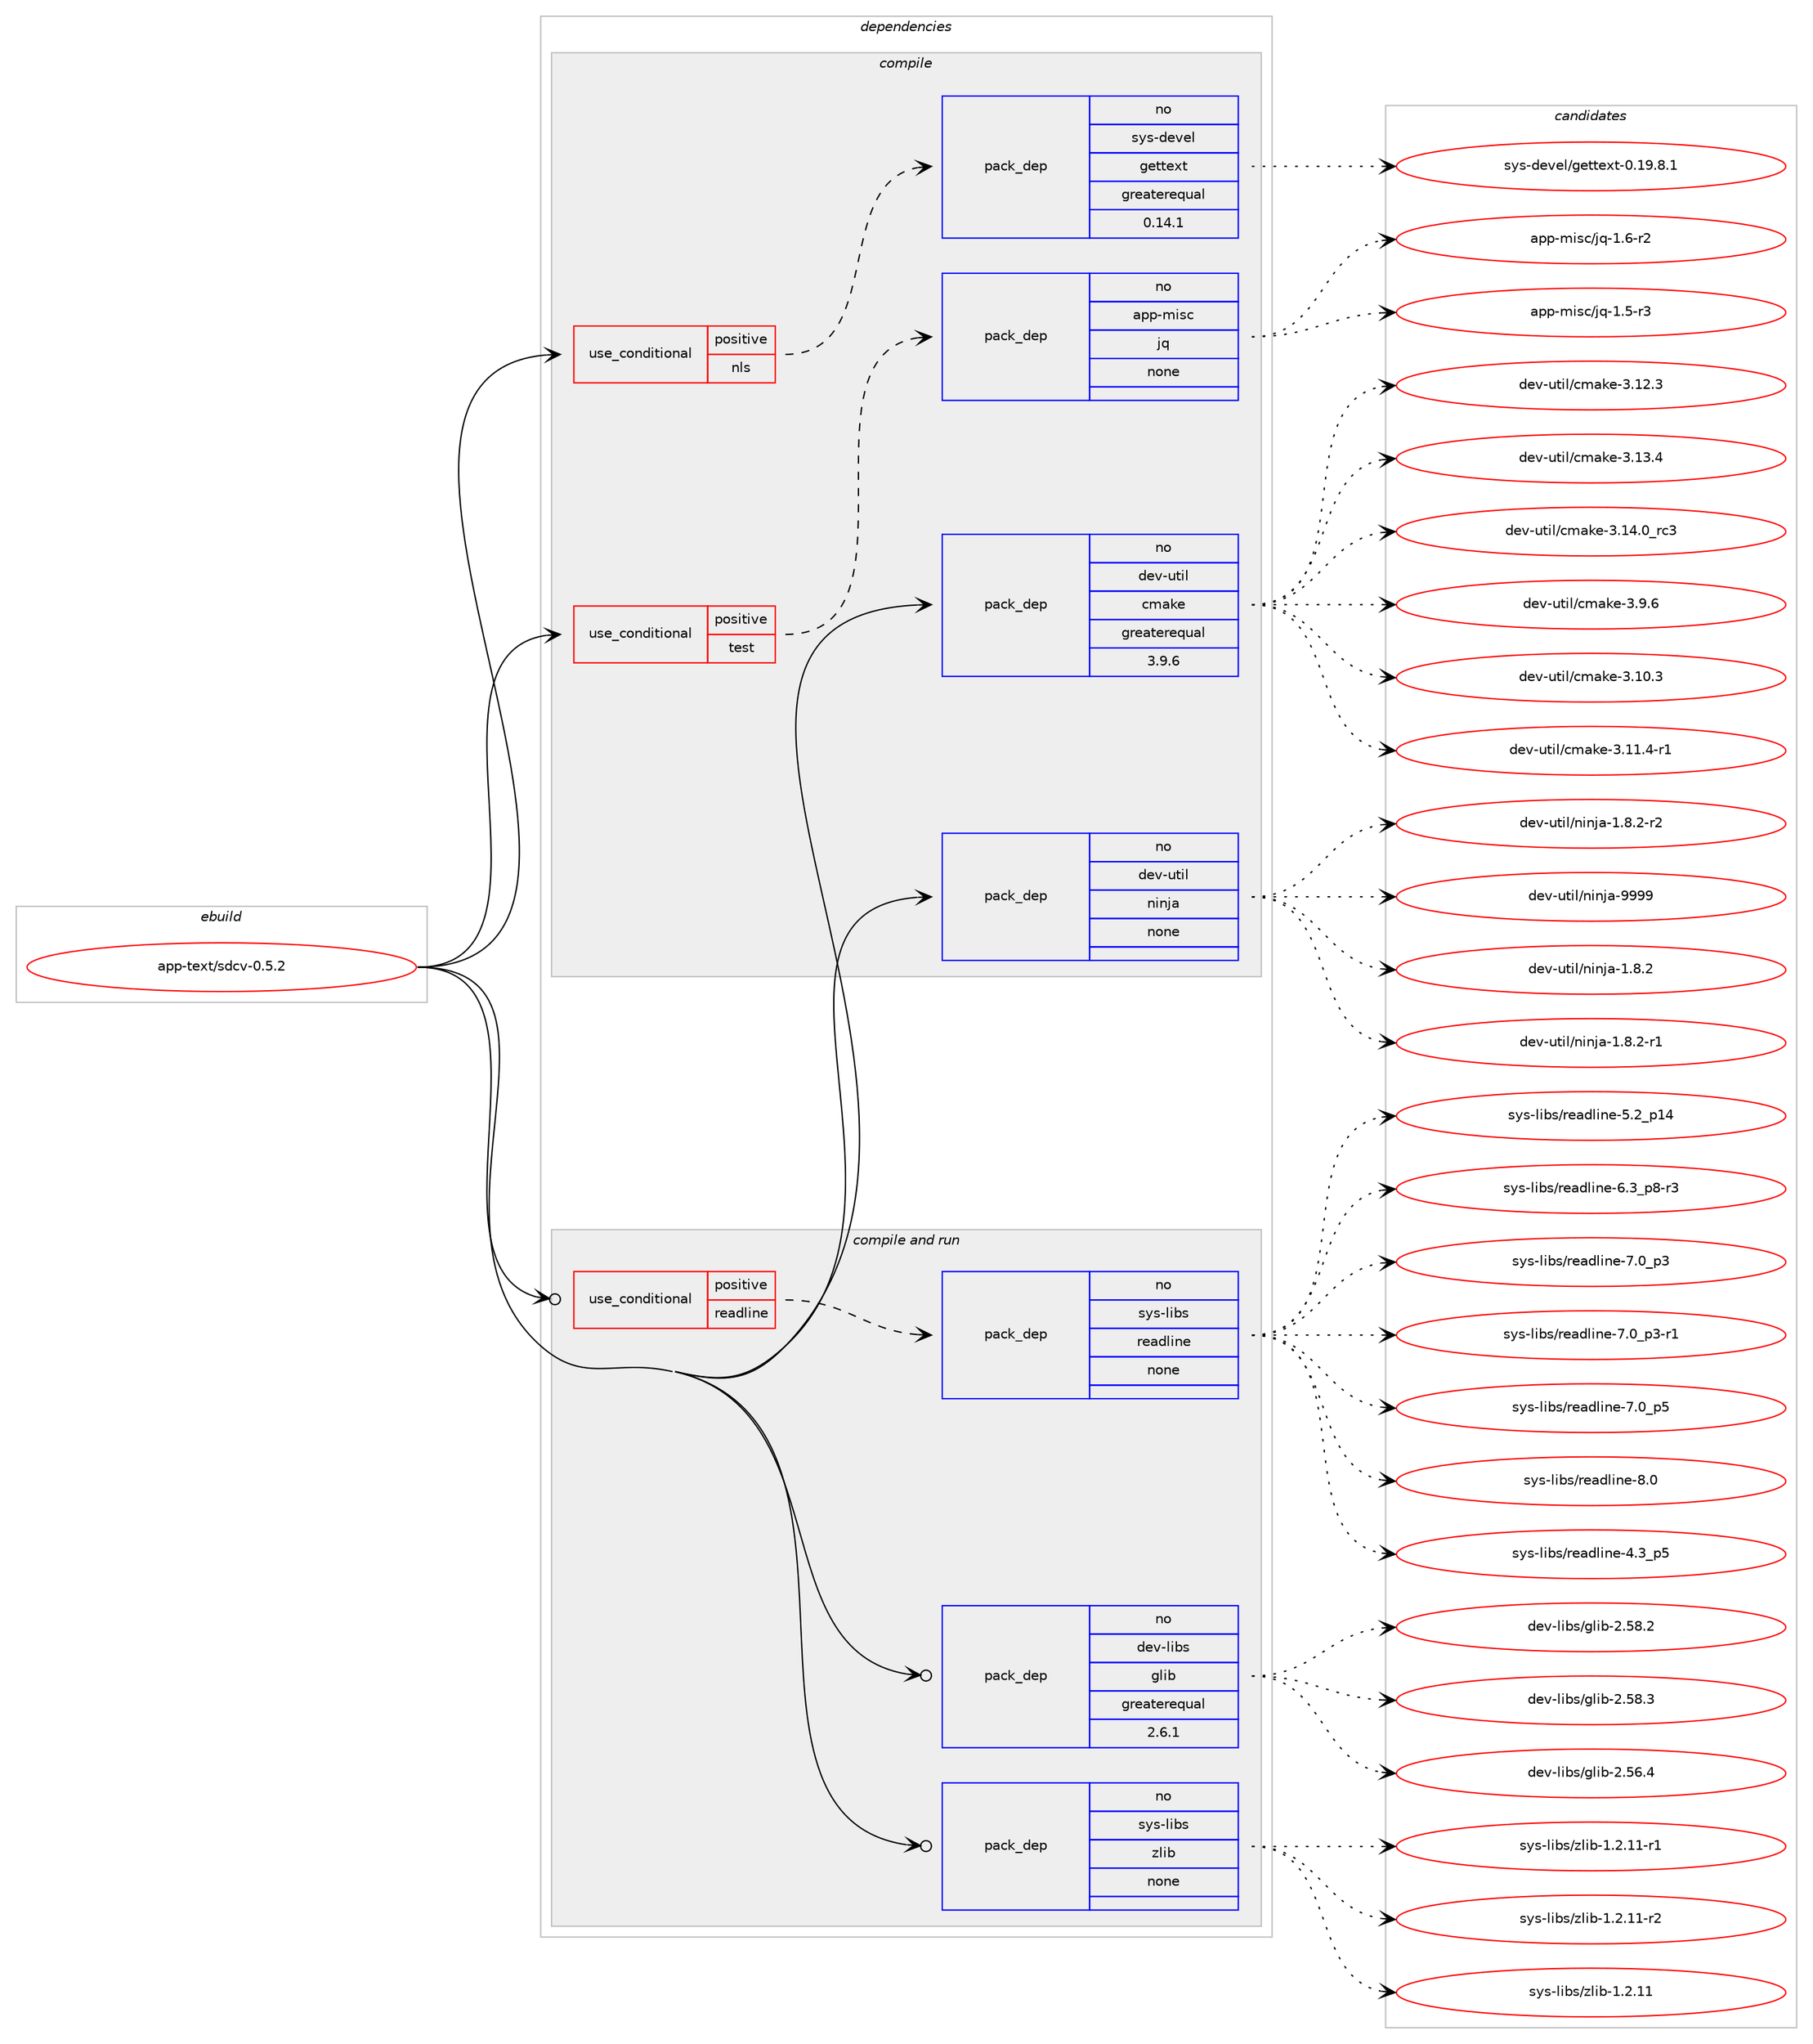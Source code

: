 digraph prolog {

# *************
# Graph options
# *************

newrank=true;
concentrate=true;
compound=true;
graph [rankdir=LR,fontname=Helvetica,fontsize=10,ranksep=1.5];#, ranksep=2.5, nodesep=0.2];
edge  [arrowhead=vee];
node  [fontname=Helvetica,fontsize=10];

# **********
# The ebuild
# **********

subgraph cluster_leftcol {
color=gray;
rank=same;
label=<<i>ebuild</i>>;
id [label="app-text/sdcv-0.5.2", color=red, width=4, href="../app-text/sdcv-0.5.2.svg"];
}

# ****************
# The dependencies
# ****************

subgraph cluster_midcol {
color=gray;
label=<<i>dependencies</i>>;
subgraph cluster_compile {
fillcolor="#eeeeee";
style=filled;
label=<<i>compile</i>>;
subgraph cond356063 {
dependency1312329 [label=<<TABLE BORDER="0" CELLBORDER="1" CELLSPACING="0" CELLPADDING="4"><TR><TD ROWSPAN="3" CELLPADDING="10">use_conditional</TD></TR><TR><TD>positive</TD></TR><TR><TD>nls</TD></TR></TABLE>>, shape=none, color=red];
subgraph pack935713 {
dependency1312330 [label=<<TABLE BORDER="0" CELLBORDER="1" CELLSPACING="0" CELLPADDING="4" WIDTH="220"><TR><TD ROWSPAN="6" CELLPADDING="30">pack_dep</TD></TR><TR><TD WIDTH="110">no</TD></TR><TR><TD>sys-devel</TD></TR><TR><TD>gettext</TD></TR><TR><TD>greaterequal</TD></TR><TR><TD>0.14.1</TD></TR></TABLE>>, shape=none, color=blue];
}
dependency1312329:e -> dependency1312330:w [weight=20,style="dashed",arrowhead="vee"];
}
id:e -> dependency1312329:w [weight=20,style="solid",arrowhead="vee"];
subgraph cond356064 {
dependency1312331 [label=<<TABLE BORDER="0" CELLBORDER="1" CELLSPACING="0" CELLPADDING="4"><TR><TD ROWSPAN="3" CELLPADDING="10">use_conditional</TD></TR><TR><TD>positive</TD></TR><TR><TD>test</TD></TR></TABLE>>, shape=none, color=red];
subgraph pack935714 {
dependency1312332 [label=<<TABLE BORDER="0" CELLBORDER="1" CELLSPACING="0" CELLPADDING="4" WIDTH="220"><TR><TD ROWSPAN="6" CELLPADDING="30">pack_dep</TD></TR><TR><TD WIDTH="110">no</TD></TR><TR><TD>app-misc</TD></TR><TR><TD>jq</TD></TR><TR><TD>none</TD></TR><TR><TD></TD></TR></TABLE>>, shape=none, color=blue];
}
dependency1312331:e -> dependency1312332:w [weight=20,style="dashed",arrowhead="vee"];
}
id:e -> dependency1312331:w [weight=20,style="solid",arrowhead="vee"];
subgraph pack935715 {
dependency1312333 [label=<<TABLE BORDER="0" CELLBORDER="1" CELLSPACING="0" CELLPADDING="4" WIDTH="220"><TR><TD ROWSPAN="6" CELLPADDING="30">pack_dep</TD></TR><TR><TD WIDTH="110">no</TD></TR><TR><TD>dev-util</TD></TR><TR><TD>cmake</TD></TR><TR><TD>greaterequal</TD></TR><TR><TD>3.9.6</TD></TR></TABLE>>, shape=none, color=blue];
}
id:e -> dependency1312333:w [weight=20,style="solid",arrowhead="vee"];
subgraph pack935716 {
dependency1312334 [label=<<TABLE BORDER="0" CELLBORDER="1" CELLSPACING="0" CELLPADDING="4" WIDTH="220"><TR><TD ROWSPAN="6" CELLPADDING="30">pack_dep</TD></TR><TR><TD WIDTH="110">no</TD></TR><TR><TD>dev-util</TD></TR><TR><TD>ninja</TD></TR><TR><TD>none</TD></TR><TR><TD></TD></TR></TABLE>>, shape=none, color=blue];
}
id:e -> dependency1312334:w [weight=20,style="solid",arrowhead="vee"];
}
subgraph cluster_compileandrun {
fillcolor="#eeeeee";
style=filled;
label=<<i>compile and run</i>>;
subgraph cond356065 {
dependency1312335 [label=<<TABLE BORDER="0" CELLBORDER="1" CELLSPACING="0" CELLPADDING="4"><TR><TD ROWSPAN="3" CELLPADDING="10">use_conditional</TD></TR><TR><TD>positive</TD></TR><TR><TD>readline</TD></TR></TABLE>>, shape=none, color=red];
subgraph pack935717 {
dependency1312336 [label=<<TABLE BORDER="0" CELLBORDER="1" CELLSPACING="0" CELLPADDING="4" WIDTH="220"><TR><TD ROWSPAN="6" CELLPADDING="30">pack_dep</TD></TR><TR><TD WIDTH="110">no</TD></TR><TR><TD>sys-libs</TD></TR><TR><TD>readline</TD></TR><TR><TD>none</TD></TR><TR><TD></TD></TR></TABLE>>, shape=none, color=blue];
}
dependency1312335:e -> dependency1312336:w [weight=20,style="dashed",arrowhead="vee"];
}
id:e -> dependency1312335:w [weight=20,style="solid",arrowhead="odotvee"];
subgraph pack935718 {
dependency1312337 [label=<<TABLE BORDER="0" CELLBORDER="1" CELLSPACING="0" CELLPADDING="4" WIDTH="220"><TR><TD ROWSPAN="6" CELLPADDING="30">pack_dep</TD></TR><TR><TD WIDTH="110">no</TD></TR><TR><TD>dev-libs</TD></TR><TR><TD>glib</TD></TR><TR><TD>greaterequal</TD></TR><TR><TD>2.6.1</TD></TR></TABLE>>, shape=none, color=blue];
}
id:e -> dependency1312337:w [weight=20,style="solid",arrowhead="odotvee"];
subgraph pack935719 {
dependency1312338 [label=<<TABLE BORDER="0" CELLBORDER="1" CELLSPACING="0" CELLPADDING="4" WIDTH="220"><TR><TD ROWSPAN="6" CELLPADDING="30">pack_dep</TD></TR><TR><TD WIDTH="110">no</TD></TR><TR><TD>sys-libs</TD></TR><TR><TD>zlib</TD></TR><TR><TD>none</TD></TR><TR><TD></TD></TR></TABLE>>, shape=none, color=blue];
}
id:e -> dependency1312338:w [weight=20,style="solid",arrowhead="odotvee"];
}
subgraph cluster_run {
fillcolor="#eeeeee";
style=filled;
label=<<i>run</i>>;
}
}

# **************
# The candidates
# **************

subgraph cluster_choices {
rank=same;
color=gray;
label=<<i>candidates</i>>;

subgraph choice935713 {
color=black;
nodesep=1;
choice1151211154510010111810110847103101116116101120116454846495746564649 [label="sys-devel/gettext-0.19.8.1", color=red, width=4,href="../sys-devel/gettext-0.19.8.1.svg"];
dependency1312330:e -> choice1151211154510010111810110847103101116116101120116454846495746564649:w [style=dotted,weight="100"];
}
subgraph choice935714 {
color=black;
nodesep=1;
choice97112112451091051159947106113454946534511451 [label="app-misc/jq-1.5-r3", color=red, width=4,href="../app-misc/jq-1.5-r3.svg"];
choice97112112451091051159947106113454946544511450 [label="app-misc/jq-1.6-r2", color=red, width=4,href="../app-misc/jq-1.6-r2.svg"];
dependency1312332:e -> choice97112112451091051159947106113454946534511451:w [style=dotted,weight="100"];
dependency1312332:e -> choice97112112451091051159947106113454946544511450:w [style=dotted,weight="100"];
}
subgraph choice935715 {
color=black;
nodesep=1;
choice1001011184511711610510847991099710710145514649484651 [label="dev-util/cmake-3.10.3", color=red, width=4,href="../dev-util/cmake-3.10.3.svg"];
choice10010111845117116105108479910997107101455146494946524511449 [label="dev-util/cmake-3.11.4-r1", color=red, width=4,href="../dev-util/cmake-3.11.4-r1.svg"];
choice1001011184511711610510847991099710710145514649504651 [label="dev-util/cmake-3.12.3", color=red, width=4,href="../dev-util/cmake-3.12.3.svg"];
choice1001011184511711610510847991099710710145514649514652 [label="dev-util/cmake-3.13.4", color=red, width=4,href="../dev-util/cmake-3.13.4.svg"];
choice1001011184511711610510847991099710710145514649524648951149951 [label="dev-util/cmake-3.14.0_rc3", color=red, width=4,href="../dev-util/cmake-3.14.0_rc3.svg"];
choice10010111845117116105108479910997107101455146574654 [label="dev-util/cmake-3.9.6", color=red, width=4,href="../dev-util/cmake-3.9.6.svg"];
dependency1312333:e -> choice1001011184511711610510847991099710710145514649484651:w [style=dotted,weight="100"];
dependency1312333:e -> choice10010111845117116105108479910997107101455146494946524511449:w [style=dotted,weight="100"];
dependency1312333:e -> choice1001011184511711610510847991099710710145514649504651:w [style=dotted,weight="100"];
dependency1312333:e -> choice1001011184511711610510847991099710710145514649514652:w [style=dotted,weight="100"];
dependency1312333:e -> choice1001011184511711610510847991099710710145514649524648951149951:w [style=dotted,weight="100"];
dependency1312333:e -> choice10010111845117116105108479910997107101455146574654:w [style=dotted,weight="100"];
}
subgraph choice935716 {
color=black;
nodesep=1;
choice100101118451171161051084711010511010697454946564650 [label="dev-util/ninja-1.8.2", color=red, width=4,href="../dev-util/ninja-1.8.2.svg"];
choice1001011184511711610510847110105110106974549465646504511449 [label="dev-util/ninja-1.8.2-r1", color=red, width=4,href="../dev-util/ninja-1.8.2-r1.svg"];
choice1001011184511711610510847110105110106974549465646504511450 [label="dev-util/ninja-1.8.2-r2", color=red, width=4,href="../dev-util/ninja-1.8.2-r2.svg"];
choice1001011184511711610510847110105110106974557575757 [label="dev-util/ninja-9999", color=red, width=4,href="../dev-util/ninja-9999.svg"];
dependency1312334:e -> choice100101118451171161051084711010511010697454946564650:w [style=dotted,weight="100"];
dependency1312334:e -> choice1001011184511711610510847110105110106974549465646504511449:w [style=dotted,weight="100"];
dependency1312334:e -> choice1001011184511711610510847110105110106974549465646504511450:w [style=dotted,weight="100"];
dependency1312334:e -> choice1001011184511711610510847110105110106974557575757:w [style=dotted,weight="100"];
}
subgraph choice935717 {
color=black;
nodesep=1;
choice11512111545108105981154711410197100108105110101455246519511253 [label="sys-libs/readline-4.3_p5", color=red, width=4,href="../sys-libs/readline-4.3_p5.svg"];
choice1151211154510810598115471141019710010810511010145534650951124952 [label="sys-libs/readline-5.2_p14", color=red, width=4,href="../sys-libs/readline-5.2_p14.svg"];
choice115121115451081059811547114101971001081051101014554465195112564511451 [label="sys-libs/readline-6.3_p8-r3", color=red, width=4,href="../sys-libs/readline-6.3_p8-r3.svg"];
choice11512111545108105981154711410197100108105110101455546489511251 [label="sys-libs/readline-7.0_p3", color=red, width=4,href="../sys-libs/readline-7.0_p3.svg"];
choice115121115451081059811547114101971001081051101014555464895112514511449 [label="sys-libs/readline-7.0_p3-r1", color=red, width=4,href="../sys-libs/readline-7.0_p3-r1.svg"];
choice11512111545108105981154711410197100108105110101455546489511253 [label="sys-libs/readline-7.0_p5", color=red, width=4,href="../sys-libs/readline-7.0_p5.svg"];
choice1151211154510810598115471141019710010810511010145564648 [label="sys-libs/readline-8.0", color=red, width=4,href="../sys-libs/readline-8.0.svg"];
dependency1312336:e -> choice11512111545108105981154711410197100108105110101455246519511253:w [style=dotted,weight="100"];
dependency1312336:e -> choice1151211154510810598115471141019710010810511010145534650951124952:w [style=dotted,weight="100"];
dependency1312336:e -> choice115121115451081059811547114101971001081051101014554465195112564511451:w [style=dotted,weight="100"];
dependency1312336:e -> choice11512111545108105981154711410197100108105110101455546489511251:w [style=dotted,weight="100"];
dependency1312336:e -> choice115121115451081059811547114101971001081051101014555464895112514511449:w [style=dotted,weight="100"];
dependency1312336:e -> choice11512111545108105981154711410197100108105110101455546489511253:w [style=dotted,weight="100"];
dependency1312336:e -> choice1151211154510810598115471141019710010810511010145564648:w [style=dotted,weight="100"];
}
subgraph choice935718 {
color=black;
nodesep=1;
choice1001011184510810598115471031081059845504653544652 [label="dev-libs/glib-2.56.4", color=red, width=4,href="../dev-libs/glib-2.56.4.svg"];
choice1001011184510810598115471031081059845504653564650 [label="dev-libs/glib-2.58.2", color=red, width=4,href="../dev-libs/glib-2.58.2.svg"];
choice1001011184510810598115471031081059845504653564651 [label="dev-libs/glib-2.58.3", color=red, width=4,href="../dev-libs/glib-2.58.3.svg"];
dependency1312337:e -> choice1001011184510810598115471031081059845504653544652:w [style=dotted,weight="100"];
dependency1312337:e -> choice1001011184510810598115471031081059845504653564650:w [style=dotted,weight="100"];
dependency1312337:e -> choice1001011184510810598115471031081059845504653564651:w [style=dotted,weight="100"];
}
subgraph choice935719 {
color=black;
nodesep=1;
choice1151211154510810598115471221081059845494650464949 [label="sys-libs/zlib-1.2.11", color=red, width=4,href="../sys-libs/zlib-1.2.11.svg"];
choice11512111545108105981154712210810598454946504649494511449 [label="sys-libs/zlib-1.2.11-r1", color=red, width=4,href="../sys-libs/zlib-1.2.11-r1.svg"];
choice11512111545108105981154712210810598454946504649494511450 [label="sys-libs/zlib-1.2.11-r2", color=red, width=4,href="../sys-libs/zlib-1.2.11-r2.svg"];
dependency1312338:e -> choice1151211154510810598115471221081059845494650464949:w [style=dotted,weight="100"];
dependency1312338:e -> choice11512111545108105981154712210810598454946504649494511449:w [style=dotted,weight="100"];
dependency1312338:e -> choice11512111545108105981154712210810598454946504649494511450:w [style=dotted,weight="100"];
}
}

}
